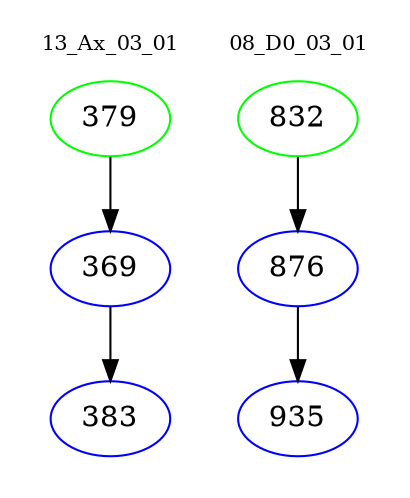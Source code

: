 digraph{
subgraph cluster_0 {
color = white
label = "13_Ax_03_01";
fontsize=10;
T0_379 [label="379", color="green"]
T0_379 -> T0_369 [color="black"]
T0_369 [label="369", color="blue"]
T0_369 -> T0_383 [color="black"]
T0_383 [label="383", color="blue"]
}
subgraph cluster_1 {
color = white
label = "08_D0_03_01";
fontsize=10;
T1_832 [label="832", color="green"]
T1_832 -> T1_876 [color="black"]
T1_876 [label="876", color="blue"]
T1_876 -> T1_935 [color="black"]
T1_935 [label="935", color="blue"]
}
}
